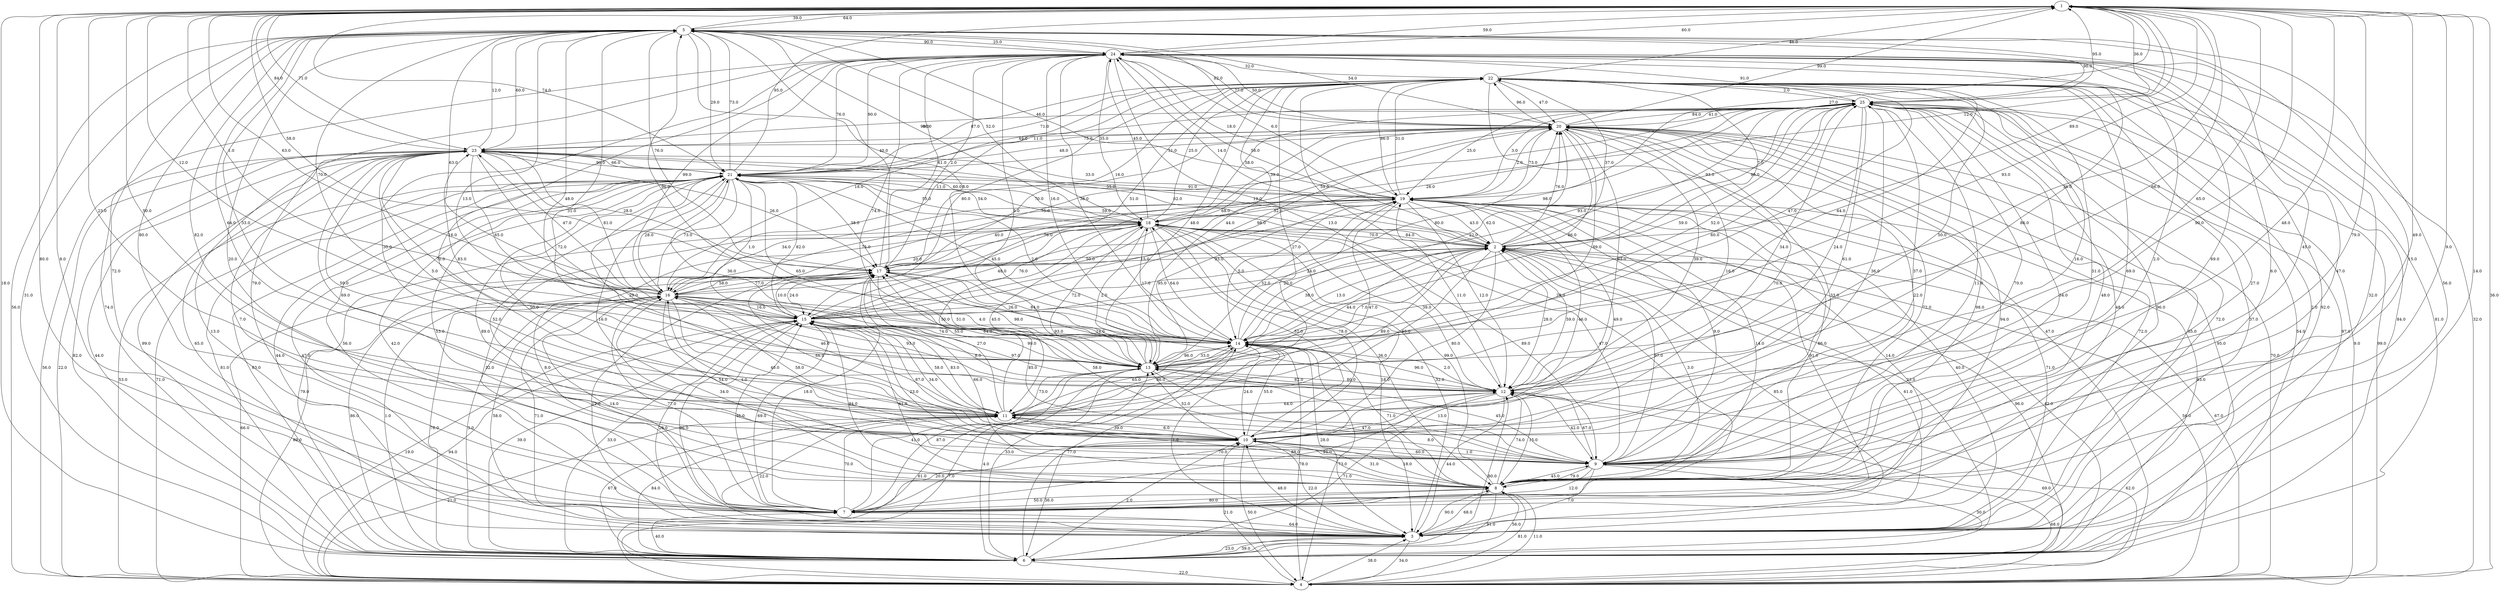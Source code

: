 strict digraph G {
  1 [ label="1" ];
  2 [ label="2" ];
  3 [ label="3" ];
  4 [ label="4" ];
  5 [ label="5" ];
  6 [ label="6" ];
  7 [ label="7" ];
  8 [ label="8" ];
  9 [ label="9" ];
  10 [ label="10" ];
  11 [ label="11" ];
  12 [ label="12" ];
  13 [ label="13" ];
  14 [ label="14" ];
  15 [ label="15" ];
  16 [ label="16" ];
  17 [ label="17" ];
  18 [ label="18" ];
  19 [ label="19" ];
  20 [ label="20" ];
  21 [ label="21" ];
  22 [ label="22" ];
  23 [ label="23" ];
  24 [ label="24" ];
  25 [ label="25" ];
  2 -> 4 [ label="67.0" ];
  3 -> 2 [ label="85.0" ];
  13 -> 7 [ label="87.0" ];
  19 -> 17 [ label="76.0" ];
  23 -> 6 [ label="82.0" ];
  7 -> 18 [ label="32.0" ];
  2 -> 25 [ label="93.0" ];
  11 -> 18 [ label="50.0" ];
  20 -> 3 [ label="72.0" ];
  10 -> 15 [ label="34.0" ];
  17 -> 19 [ label="40.0" ];
  9 -> 2 [ label="97.0" ];
  6 -> 8 [ label="56.0" ];
  15 -> 18 [ label="48.0" ];
  5 -> 13 [ label="48.0" ];
  20 -> 13 [ label="89.0" ];
  2 -> 14 [ label="13.0" ];
  7 -> 12 [ label="70.0" ];
  22 -> 12 [ label="50.0" ];
  11 -> 14 [ label="86.0" ];
  5 -> 7 [ label="72.0" ];
  21 -> 4 [ label="71.0" ];
  1 -> 23 [ label="71.0" ];
  11 -> 6 [ label="67.0" ];
  17 -> 12 [ label="24.0" ];
  18 -> 3 [ label="18.0" ];
  20 -> 10 [ label="70.0" ];
  23 -> 5 [ label="12.0" ];
  5 -> 3 [ label="56.0" ];
  21 -> 16 [ label="73.0" ];
  8 -> 15 [ label="61.0" ];
  8 -> 10 [ label="18.0" ];
  17 -> 5 [ label="40.0" ];
  20 -> 12 [ label="83.0" ];
  3 -> 4 [ label="34.0" ];
  8 -> 7 [ label="80.0" ];
  1 -> 24 [ label="60.0" ];
  18 -> 23 [ label="60.0" ];
  24 -> 5 [ label="90.0" ];
  15 -> 21 [ label="82.0" ];
  13 -> 18 [ label="72.0" ];
  13 -> 5 [ label="13.0" ];
  8 -> 19 [ label="14.0" ];
  9 -> 10 [ label="1.0" ];
  7 -> 1 [ label="80.0" ];
  17 -> 24 [ label="61.0" ];
  20 -> 9 [ label="22.0" ];
  10 -> 24 [ label="30.0" ];
  1 -> 17 [ label="58.0" ];
  4 -> 25 [ label="99.0" ];
  8 -> 14 [ label="71.0" ];
  24 -> 19 [ label="18.0" ];
  16 -> 5 [ label="63.0" ];
  6 -> 24 [ label="74.0" ];
  22 -> 25 [ label="2.0" ];
  23 -> 2 [ label="62.0" ];
  12 -> 15 [ label="8.0" ];
  7 -> 8 [ label="50.0" ];
  8 -> 9 [ label="45.0" ];
  5 -> 18 [ label="98.0" ];
  11 -> 22 [ label="27.0" ];
  4 -> 23 [ label="22.0" ];
  14 -> 19 [ label="24.0" ];
  25 -> 13 [ label="60.0" ];
  17 -> 2 [ label="50.0" ];
  21 -> 8 [ label="89.0" ];
  2 -> 19 [ label="62.0" ];
  11 -> 17 [ label="27.0" ];
  21 -> 14 [ label="2.0" ];
  6 -> 1 [ label="18.0" ];
  23 -> 1 [ label="84.0" ];
  1 -> 5 [ label="64.0" ];
  19 -> 6 [ label="23.0" ];
  15 -> 7 [ label="69.0" ];
  12 -> 11 [ label="64.0" ];
  23 -> 20 [ label="75.0" ];
  22 -> 15 [ label="80.0" ];
  21 -> 1 [ label="95.0" ];
  6 -> 23 [ label="44.0" ];
  9 -> 4 [ label="68.0" ];
  20 -> 16 [ label="75.0" ];
  3 -> 17 [ label="12.0" ];
  23 -> 7 [ label="13.0" ];
  15 -> 12 [ label="97.0" ];
  2 -> 13 [ label="7.0" ];
  17 -> 22 [ label="16.0" ];
  21 -> 17 [ label="38.0" ];
  18 -> 14 [ label="64.0" ];
  4 -> 16 [ label="89.0" ];
  16 -> 9 [ label="54.0" ];
  12 -> 13 [ label="80.0" ];
  1 -> 14 [ label="93.0" ];
  17 -> 6 [ label="1.0" ];
  2 -> 21 [ label="59.0" ];
  23 -> 13 [ label="70.0" ];
  20 -> 17 [ label="70.0" ];
  2 -> 23 [ label="19.0" ];
  10 -> 19 [ label="46.0" ];
  5 -> 14 [ label="8.0" ];
  5 -> 21 [ label="29.0" ];
  12 -> 19 [ label="11.0" ];
  25 -> 10 [ label="37.0" ];
  24 -> 2 [ label="58.0" ];
  14 -> 12 [ label="96.0" ];
  22 -> 19 [ label="86.0" ];
  18 -> 24 [ label="45.0" ];
  25 -> 11 [ label="61.0" ];
  17 -> 11 [ label="46.0" ];
  23 -> 21 [ label="90.0" ];
  22 -> 14 [ label="47.0" ];
  4 -> 13 [ label="7.0" ];
  5 -> 10 [ label="82.0" ];
  21 -> 15 [ label="1.0" ];
  20 -> 22 [ label="96.0" ];
  25 -> 18 [ label="58.0" ];
  15 -> 20 [ label="80.0" ];
  16 -> 13 [ label="55.0" ];
  11 -> 8 [ label="88.0" ];
  23 -> 14 [ label="72.0" ];
  12 -> 4 [ label="69.0" ];
  17 -> 4 [ label="66.0" ];
  17 -> 9 [ label="85.0" ];
  2 -> 1 [ label="89.0" ];
  5 -> 6 [ label="31.0" ];
  22 -> 10 [ label="16.0" ];
  23 -> 25 [ label="86.0" ];
  3 -> 8 [ label="90.0" ];
  6 -> 19 [ label="93.0" ];
  18 -> 20 [ label="39.0" ];
  8 -> 18 [ label="99.0" ];
  1 -> 11 [ label="23.0" ];
  16 -> 15 [ label="16.0" ];
  14 -> 13 [ label="33.0" ];
  2 -> 10 [ label="80.0" ];
  17 -> 15 [ label="24.0" ];
  10 -> 25 [ label="36.0" ];
  16 -> 7 [ label="14.0" ];
  2 -> 24 [ label="14.0" ];
  12 -> 2 [ label="59.0" ];
  1 -> 21 [ label="74.0" ];
  18 -> 9 [ label="89.0" ];
  19 -> 21 [ label="55.0" ];
  12 -> 20 [ label="39.0" ];
  7 -> 13 [ label="41.0" ];
  3 -> 11 [ label="22.0" ];
  8 -> 12 [ label="74.0" ];
  11 -> 1 [ label="50.0" ];
  13 -> 4 [ label="61.0" ];
  21 -> 13 [ label="36.0" ];
  20 -> 1 [ label="99.0" ];
  4 -> 12 [ label="62.0" ];
  7 -> 21 [ label="42.0" ];
  8 -> 22 [ label="27.0" ];
  20 -> 21 [ label="31.0" ];
  5 -> 24 [ label="25.0" ];
  22 -> 3 [ label="92.0" ];
  14 -> 10 [ label="24.0" ];
  24 -> 21 [ label="76.0" ];
  16 -> 18 [ label="20.0" ];
  22 -> 16 [ label="11.0" ];
  9 -> 17 [ label="58.0" ];
  16 -> 19 [ label="75.0" ];
  18 -> 10 [ label="78.0" ];
  14 -> 11 [ label="65.0" ];
  5 -> 23 [ label="60.0" ];
  4 -> 15 [ label="94.0" ];
  7 -> 17 [ label="18.0" ];
  22 -> 1 [ label="46.0" ];
  23 -> 3 [ label="99.0" ];
  19 -> 18 [ label="32.0" ];
  9 -> 20 [ label="33.0" ];
  25 -> 8 [ label="34.0" ];
  1 -> 16 [ label="63.0" ];
  25 -> 20 [ label="41.0" ];
  15 -> 5 [ label="70.0" ];
  12 -> 7 [ label="94.0" ];
  21 -> 7 [ label="56.0" ];
  12 -> 5 [ label="31.0" ];
  4 -> 8 [ label="81.0" ];
  8 -> 20 [ label="72.0" ];
  11 -> 15 [ label="83.0" ];
  14 -> 25 [ label="52.0" ];
  15 -> 19 [ label="15.0" ];
  13 -> 22 [ label="48.0" ];
  4 -> 14 [ label="78.0" ];
  5 -> 11 [ label="33.0" ];
  9 -> 5 [ label="45.0" ];
  19 -> 14 [ label="5.0" ];
  8 -> 17 [ label="66.0" ];
  16 -> 21 [ label="28.0" ];
  10 -> 7 [ label="20.0" ];
  13 -> 24 [ label="5.0" ];
  14 -> 3 [ label="28.0" ];
  6 -> 7 [ label="40.0" ];
  9 -> 11 [ label="8.0" ];
  14 -> 2 [ label="38.0" ];
  16 -> 17 [ label="58.0" ];
  19 -> 13 [ label="95.0" ];
  4 -> 11 [ label="21.0" ];
  22 -> 2 [ label="7.0" ];
  10 -> 8 [ label="31.0" ];
  9 -> 1 [ label="79.0" ];
  15 -> 1 [ label="12.0" ];
  20 -> 19 [ label="73.0" ];
  22 -> 21 [ label="71.0" ];
  11 -> 21 [ label="29.0" ];
  7 -> 16 [ label="77.0" ];
  20 -> 5 [ label="82.0" ];
  1 -> 12 [ label="65.0" ];
  13 -> 15 [ label="99.0" ];
  13 -> 23 [ label="83.0" ];
  18 -> 21 [ label="54.0" ];
  19 -> 1 [ label="27.0" ];
  12 -> 6 [ label="71.0" ];
  2 -> 12 [ label="28.0" ];
  21 -> 19 [ label="91.0" ];
  6 -> 21 [ label="81.0" ];
  5 -> 20 [ label="54.0" ];
  12 -> 14 [ label="2.0" ];
  15 -> 22 [ label="51.0" ];
  25 -> 6 [ label="54.0" ];
  21 -> 18 [ label="55.0" ];
  17 -> 13 [ label="98.0" ];
  24 -> 20 [ label="50.0" ];
  16 -> 25 [ label="98.0" ];
  16 -> 1 [ label="1.0" ];
  5 -> 4 [ label="56.0" ];
  6 -> 4 [ label="22.0" ];
  12 -> 25 [ label="34.0" ];
  3 -> 22 [ label="2.0" ];
  10 -> 13 [ label="52.0" ];
  25 -> 24 [ label="91.0" ];
  19 -> 22 [ label="31.0" ];
  25 -> 14 [ label="59.0" ];
  9 -> 3 [ label="7.0" ];
  12 -> 24 [ label="86.0" ];
  16 -> 11 [ label="66.0" ];
  15 -> 17 [ label="10.0" ];
  15 -> 25 [ label="93.0" ];
  24 -> 14 [ label="16.0" ];
  21 -> 23 [ label="66.0" ];
  20 -> 6 [ label="95.0" ];
  9 -> 12 [ label="67.0" ];
  9 -> 24 [ label="69.0" ];
  10 -> 21 [ label="50.0" ];
  10 -> 11 [ label="39.0" ];
  17 -> 23 [ label="28.0" ];
  1 -> 7 [ label="8.0" ];
  1 -> 25 [ label="36.0" ];
  18 -> 2 [ label="84.0" ];
  11 -> 5 [ label="64.0" ];
  19 -> 12 [ label="12.0" ];
  2 -> 18 [ label="70.0" ];
  23 -> 4 [ label="56.0" ];
  9 -> 7 [ label="12.0" ];
  6 -> 15 [ label="33.0" ];
  19 -> 7 [ label="91.0" ];
  1 -> 9 [ label="49.0" ];
  10 -> 16 [ label="58.0" ];
  7 -> 25 [ label="96.0" ];
  19 -> 9 [ label="9.0" ];
  13 -> 17 [ label="51.0" ];
  17 -> 25 [ label="28.0" ];
  15 -> 6 [ label="39.0" ];
  2 -> 22 [ label="37.0" ];
  14 -> 6 [ label="33.0" ];
  15 -> 14 [ label="93.0" ];
  9 -> 8 [ label="79.0" ];
  2 -> 3 [ label="61.0" ];
  13 -> 8 [ label="47.0" ];
  13 -> 9 [ label="45.0" ];
  10 -> 18 [ label="52.0" ];
  5 -> 17 [ label="76.0" ];
  22 -> 13 [ label="44.0" ];
  16 -> 20 [ label="68.0" ];
  11 -> 2 [ label="89.0" ];
  12 -> 18 [ label="39.0" ];
  3 -> 18 [ label="32.0" ];
  19 -> 5 [ label="46.0" ];
  25 -> 4 [ label="9.0" ];
  6 -> 13 [ label="4.0" ];
  3 -> 20 [ label="65.0" ];
  23 -> 19 [ label="33.0" ];
  18 -> 8 [ label="36.0" ];
  14 -> 24 [ label="38.0" ];
  11 -> 23 [ label="59.0" ];
  12 -> 23 [ label="5.0" ];
  14 -> 21 [ label="45.0" ];
  8 -> 23 [ label="7.0" ];
  24 -> 17 [ label="2.0" ];
  21 -> 9 [ label="16.0" ];
  1 -> 18 [ label="12.0" ];
  9 -> 16 [ label="4.0" ];
  9 -> 25 [ label="70.0" ];
  25 -> 5 [ label="90.0" ];
  10 -> 3 [ label="22.0" ];
  20 -> 8 [ label="98.0" ];
  18 -> 5 [ label="52.0" ];
  24 -> 22 [ label="32.0" ];
  20 -> 4 [ label="70.0" ];
  10 -> 9 [ label="60.0" ];
  10 -> 6 [ label="36.0" ];
  8 -> 5 [ label="20.0" ];
  8 -> 24 [ label="6.0" ];
  24 -> 11 [ label="16.0" ];
  12 -> 9 [ label="42.0" ];
  16 -> 22 [ label="18.0" ];
  6 -> 3 [ label="39.0" ];
  19 -> 8 [ label="86.0" ];
  17 -> 16 [ label="77.0" ];
  18 -> 7 [ label="8.0" ];
  19 -> 10 [ label="49.0" ];
  14 -> 4 [ label="73.0" ];
  13 -> 16 [ label="64.0" ];
  6 -> 17 [ label="86.0" ];
  14 -> 18 [ label="17.0" ];
  23 -> 16 [ label="81.0" ];
  3 -> 23 [ label="65.0" ];
  21 -> 25 [ label="11.0" ];
  22 -> 6 [ label="84.0" ];
  9 -> 6 [ label="30.0" ];
  21 -> 24 [ label="90.0" ];
  13 -> 12 [ label="62.0" ];
  13 -> 21 [ label="65.0" ];
  7 -> 19 [ label="14.0" ];
  3 -> 16 [ label="58.0" ];
  24 -> 13 [ label="74.0" ];
  25 -> 12 [ label="24.0" ];
  8 -> 21 [ label="53.0" ];
  4 -> 2 [ label="56.0" ];
  22 -> 20 [ label="47.0" ];
  6 -> 10 [ label="2.0" ];
  10 -> 1 [ label="48.0" ];
  2 -> 11 [ label="65.0" ];
  4 -> 21 [ label="53.0" ];
  6 -> 12 [ label="80.0" ];
  19 -> 16 [ label="34.0" ];
  3 -> 15 [ label="96.0" ];
  14 -> 5 [ label="96.0" ];
  4 -> 1 [ label="36.0" ];
  6 -> 16 [ label="76.0" ];
  14 -> 17 [ label="26.0" ];
  24 -> 7 [ label="79.0" ];
  14 -> 15 [ label="74.0" ];
  23 -> 15 [ label="65.0" ];
  20 -> 25 [ label="84.0" ];
  19 -> 24 [ label="6.0" ];
  16 -> 12 [ label="93.0" ];
  21 -> 20 [ label="48.0" ];
  7 -> 3 [ label="64.0" ];
  19 -> 20 [ label="2.0" ];
  15 -> 4 [ label="19.0" ];
  8 -> 6 [ label="91.0" ];
  24 -> 1 [ label="59.0" ];
  16 -> 24 [ label="99.0" ];
  4 -> 3 [ label="38.0" ];
  18 -> 13 [ label="2.0" ];
  18 -> 11 [ label="45.0" ];
  6 -> 22 [ label="81.0" ];
  13 -> 19 [ label="52.0" ];
  14 -> 20 [ label="22.0" ];
  9 -> 22 [ label="69.0" ];
  1 -> 13 [ label="36.0" ];
  19 -> 11 [ label="47.0" ];
  13 -> 1 [ label="66.0" ];
  19 -> 2 [ label="43.0" ];
  7 -> 22 [ label="29.0" ];
  7 -> 15 [ label="46.0" ];
  19 -> 3 [ label="71.0" ];
  18 -> 15 [ label="76.0" ];
  20 -> 11 [ label="16.0" ];
  6 -> 14 [ label="77.0" ];
  15 -> 3 [ label="28.0" ];
  18 -> 22 [ label="25.0" ];
  3 -> 6 [ label="23.0" ];
  11 -> 10 [ label="6.0" ];
  8 -> 25 [ label="48.0" ];
  20 -> 15 [ label="98.0" ];
  15 -> 2 [ label="20.0" ];
  24 -> 8 [ label="47.0" ];
  10 -> 14 [ label="55.0" ];
  25 -> 3 [ label="37.0" ];
  24 -> 18 [ label="35.0" ];
  6 -> 25 [ label="97.0" ];
  8 -> 16 [ label="34.0" ];
  3 -> 21 [ label="44.0" ];
  16 -> 3 [ label="71.0" ];
  13 -> 14 [ label="96.0" ];
  14 -> 16 [ label="4.0" ];
  10 -> 5 [ label="80.0" ];
  15 -> 11 [ label="58.0" ];
  6 -> 2 [ label="96.0" ];
  9 -> 21 [ label="52.0" ];
  2 -> 6 [ label="42.0" ];
  25 -> 1 [ label="95.0" ];
  12 -> 3 [ label="44.0" ];
  24 -> 12 [ label="13.0" ];
  21 -> 6 [ label="83.0" ];
  21 -> 3 [ label="47.0" ];
  13 -> 2 [ label="44.0" ];
  25 -> 19 [ label="25.0" ];
  22 -> 4 [ label="47.0" ];
  1 -> 8 [ label="9.0" ];
  12 -> 8 [ label="15.0" ];
  15 -> 8 [ label="94.0" ];
  4 -> 10 [ label="21.0" ];
  3 -> 25 [ label="72.0" ];
  22 -> 9 [ label="31.0" ];
  3 -> 19 [ label="40.0" ];
  3 -> 10 [ label="48.0" ];
  14 -> 22 [ label="64.0" ];
  2 -> 17 [ label="93.0" ];
  7 -> 11 [ label="70.0" ];
  6 -> 11 [ label="84.0" ];
  3 -> 14 [ label="1.0" ];
  1 -> 10 [ label="90.0" ];
  9 -> 13 [ label="13.0" ];
  5 -> 8 [ label="15.0" ];
  25 -> 9 [ label="11.0" ];
  20 -> 24 [ label="77.0" ];
  19 -> 25 [ label="3.0" ];
  8 -> 2 [ label="3.0" ];
  16 -> 23 [ label="47.0" ];
  21 -> 22 [ label="87.0" ];
  3 -> 24 [ label="32.0" ];
  17 -> 14 [ label="84.0" ];
  2 -> 20 [ label="76.0" ];
  10 -> 23 [ label="69.0" ];
  25 -> 7 [ label="48.0" ];
  25 -> 17 [ label="59.0" ];
  4 -> 24 [ label="32.0" ];
  15 -> 10 [ label="87.0" ];
  8 -> 3 [ label="68.0" ];
  9 -> 18 [ label="47.0" ];
  23 -> 17 [ label="26.0" ];
  20 -> 23 [ label="49.0" ];
  24 -> 9 [ label="2.0" ];
  7 -> 20 [ label="94.0" ];
  8 -> 4 [ label="11.0" ];
  20 -> 14 [ label="86.0" ];
  3 -> 1 [ label="14.0" ];
  16 -> 6 [ label="3.0" ];
  10 -> 4 [ label="50.0" ];
  5 -> 1 [ label="39.0" ];
  21 -> 5 [ label="73.0" ];
  11 -> 13 [ label="73.0" ];
  9 -> 15 [ label="23.0" ];
  16 -> 10 [ label="40.0" ];
  25 -> 2 [ label="99.0" ];
  6 -> 18 [ label="79.0" ];
}
